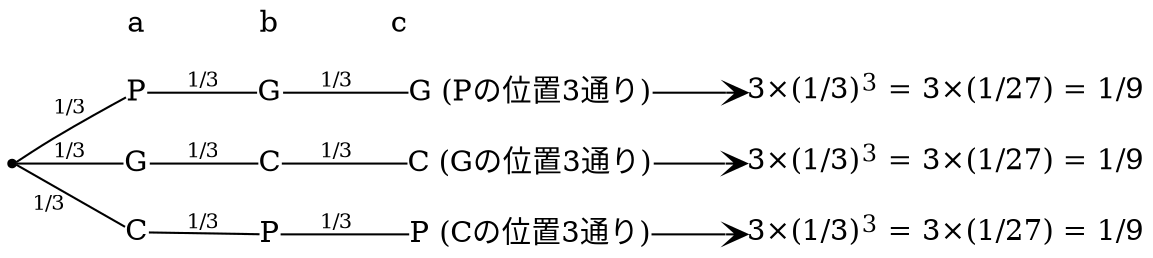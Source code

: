 digraph problem5_update_1 {    
    rankdir = LR; // 左から右のレイアウトを指定    
    // ダミーノード    
    ""[shape=point];    
    // ノードのスタイル設定    
    node[shape=plain];    
    // ノードの定義
    alabel [label="a"]; 
    blabel [label="b"]; 
    clabel [label="c                            "]; 

    node1 [label="P"];    
    node2 [label="G"];    
    node3 [label="C"];    
    node4 [label="G"];    
    node5 [label="C"];    
    node6 [label="P"];    
    node7 [label="G (Pの位置3通り)"];    
    node8 [label="C (Gの位置3通り)"];    
    node9 [label="P (Cの位置3通り)"];    
    node10 [label=<3×(1/3)<sup>3</sup> = 3×(1/27) = 1/9>];    
    node11 [label=<3×(1/3)<sup>3</sup> = 3×(1/27) = 1/9>];    
    node12 [label=<3×(1/3)<sup>3</sup> = 3×(1/27) = 1/9>];    
    // エッジの定義（有向）    
    "" -> node1 [label=<<font point-size="10" color="black">1/3</font>>, arrowhead=none];    
    "" -> node2 [label=<<font point-size="10" color="black">1/3</font>>, arrowhead=none];    
    "" -> node3 [xlabel=<<font point-size="10" color="black">1/3</font>>, arrowhead=none];    
    node1 -> node4 [label=<<font point-size="10" color="black">1/3</font>>, arrowhead=none];    
    node2 -> node5 [label=<<font point-size="10" color="black">1/3</font>>, arrowhead=none];    
    node3 -> node6 [label=<<font point-size="10" color="black">1/3</font>>, arrowhead=none];    
    node4 -> node7 [label=<<font point-size="10" color="black">1/3</font>>, arrowhead=none];    
    node5 -> node8 [label=<<font point-size="10" color="black">1/3</font>>, arrowhead=none];    
    node6 -> node9 [label=<<font point-size="10" color="black">1/3</font>>, arrowhead=none];    
    node7 -> node10 [arrowhead=vee];    
    node8 -> node11 [arrowhead=vee];    
    node9 -> node12 [arrowhead=vee];

    {rank=same; alabel;node1;}
    {rank=same; blabel;node4;}
    {rank=same; clabel;node7;}
}